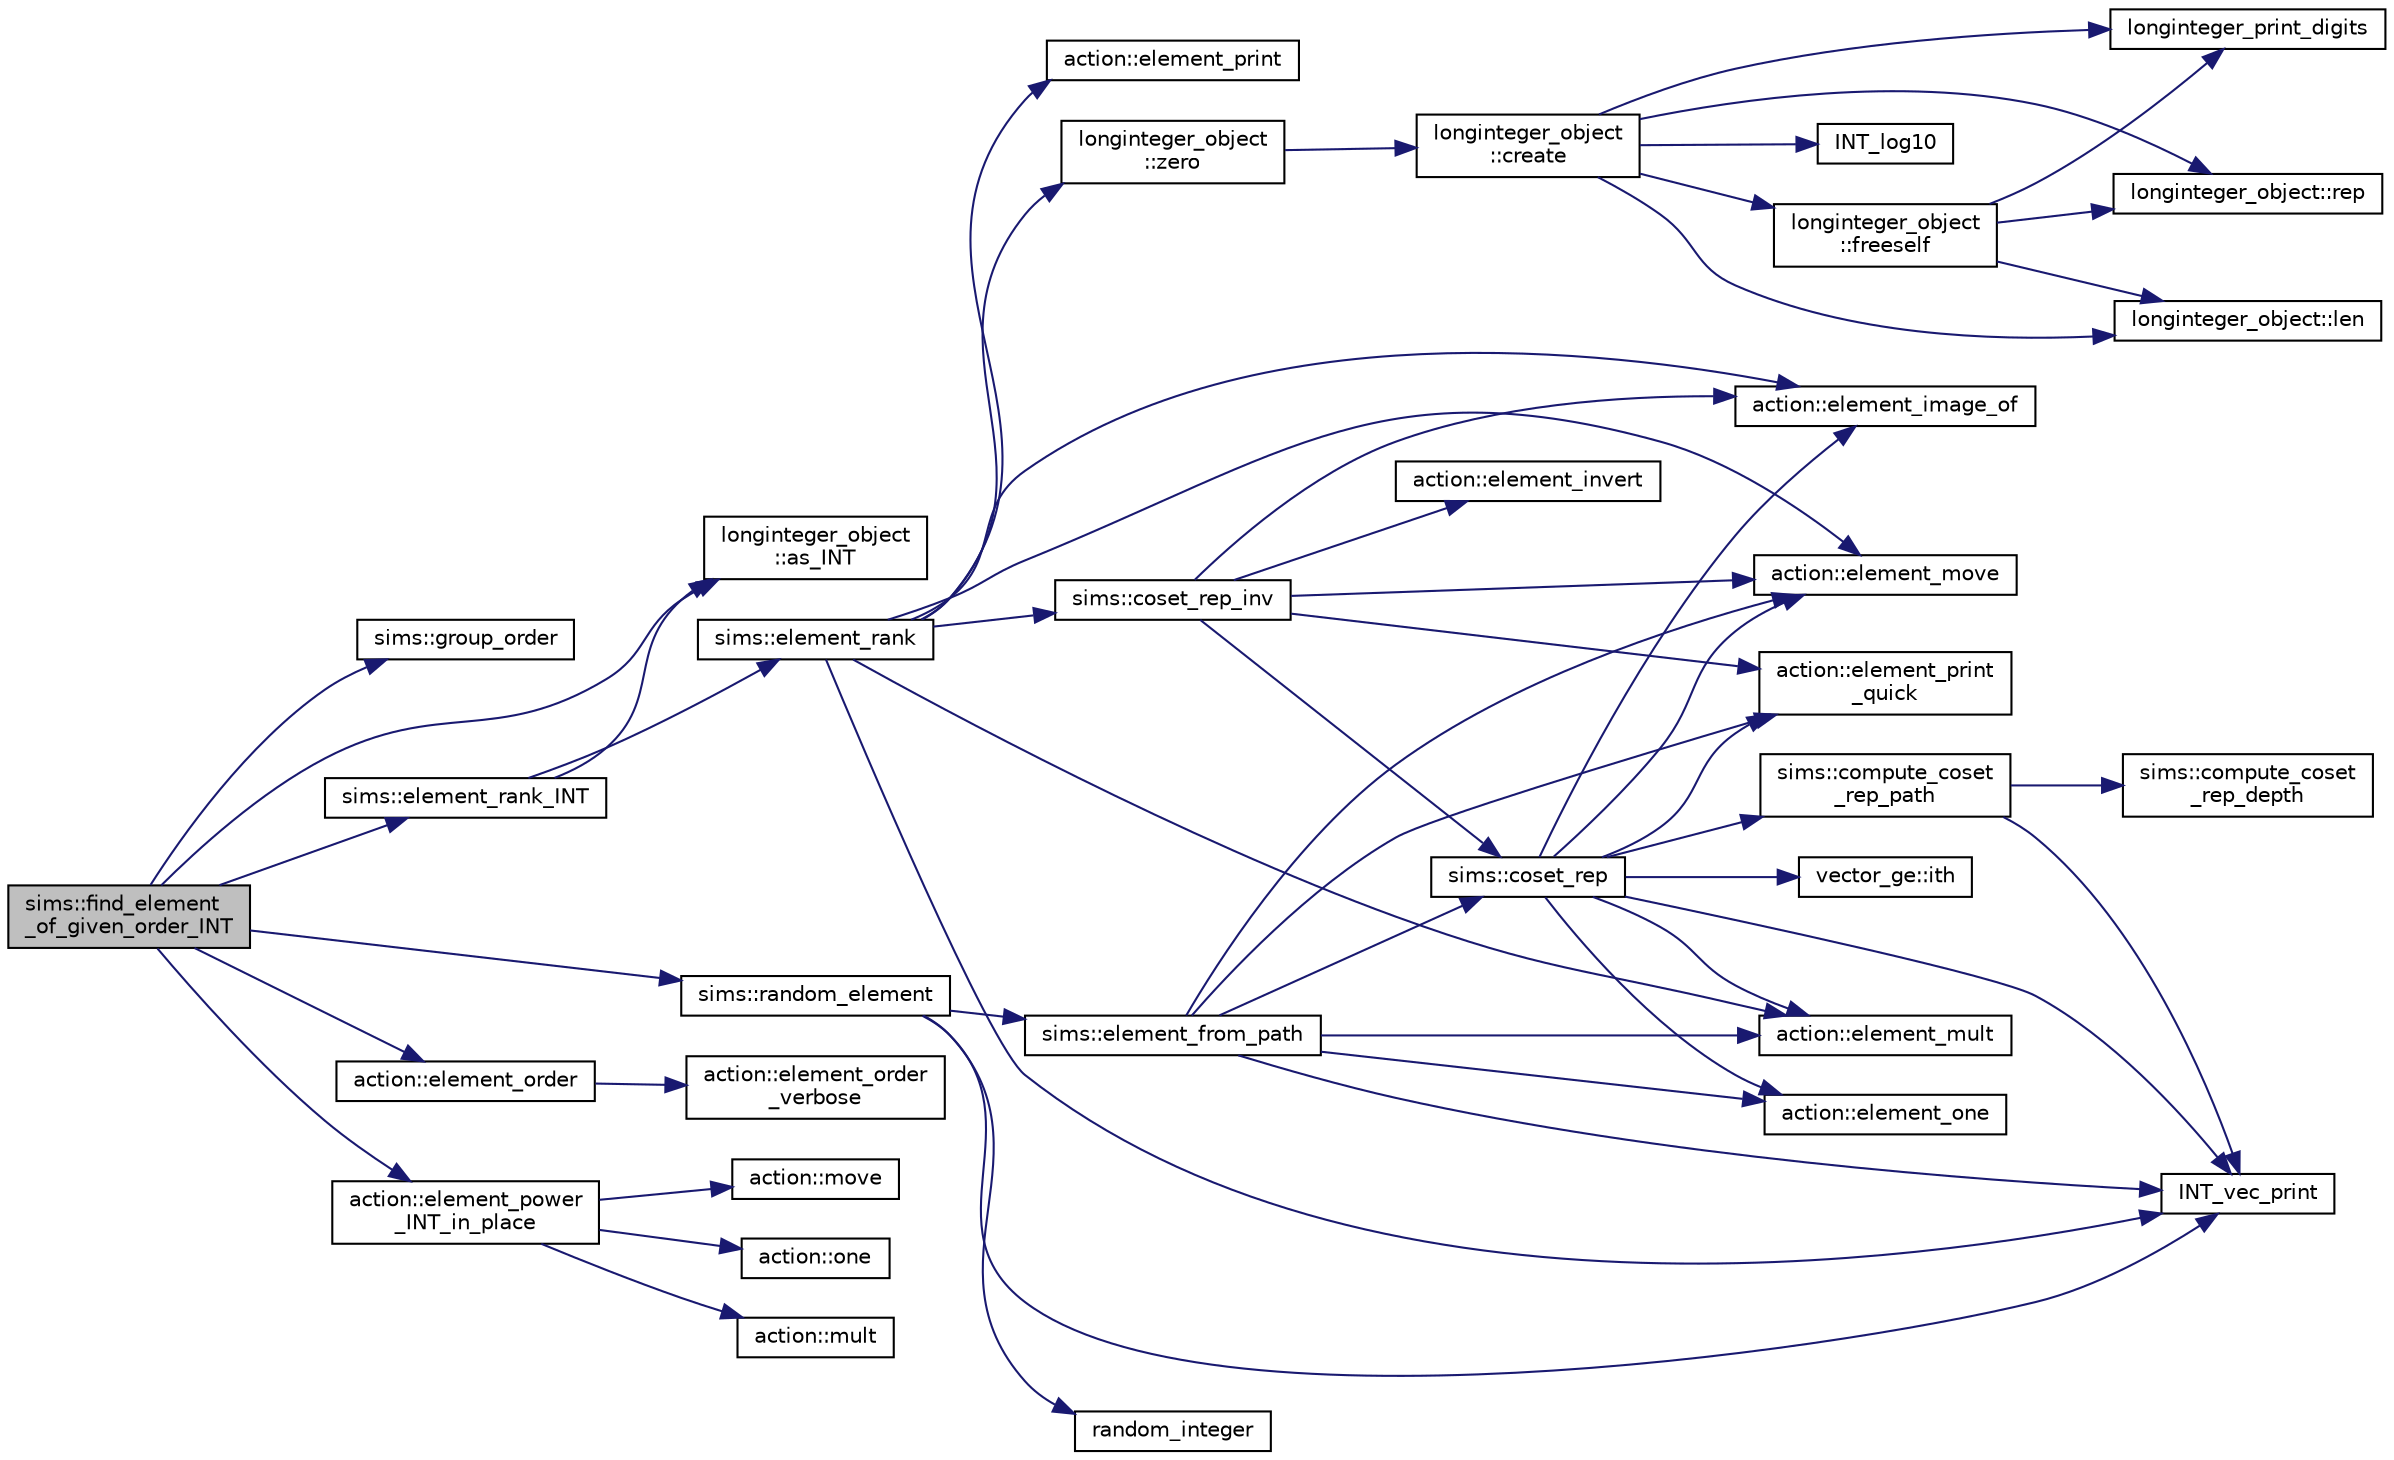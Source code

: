 digraph "sims::find_element_of_given_order_INT"
{
  edge [fontname="Helvetica",fontsize="10",labelfontname="Helvetica",labelfontsize="10"];
  node [fontname="Helvetica",fontsize="10",shape=record];
  rankdir="LR";
  Node4507 [label="sims::find_element\l_of_given_order_INT",height=0.2,width=0.4,color="black", fillcolor="grey75", style="filled", fontcolor="black"];
  Node4507 -> Node4508 [color="midnightblue",fontsize="10",style="solid",fontname="Helvetica"];
  Node4508 [label="sims::group_order",height=0.2,width=0.4,color="black", fillcolor="white", style="filled",URL="$d9/df3/classsims.html#aa442445175656570fa35febbe790efad"];
  Node4507 -> Node4509 [color="midnightblue",fontsize="10",style="solid",fontname="Helvetica"];
  Node4509 [label="longinteger_object\l::as_INT",height=0.2,width=0.4,color="black", fillcolor="white", style="filled",URL="$dd/d7e/classlonginteger__object.html#afb992d4679a6741acc63c8bcba27971e"];
  Node4507 -> Node4510 [color="midnightblue",fontsize="10",style="solid",fontname="Helvetica"];
  Node4510 [label="sims::random_element",height=0.2,width=0.4,color="black", fillcolor="white", style="filled",URL="$d9/df3/classsims.html#a28e72977652add0bb45a5f703243fd33"];
  Node4510 -> Node4511 [color="midnightblue",fontsize="10",style="solid",fontname="Helvetica"];
  Node4511 [label="INT_vec_print",height=0.2,width=0.4,color="black", fillcolor="white", style="filled",URL="$df/dbf/sajeeb_8_c.html#a79a5901af0b47dd0d694109543c027fe"];
  Node4510 -> Node4512 [color="midnightblue",fontsize="10",style="solid",fontname="Helvetica"];
  Node4512 [label="random_integer",height=0.2,width=0.4,color="black", fillcolor="white", style="filled",URL="$d5/db4/io__and__os_8h.html#a509937846575424b1c8863e1bb96a766"];
  Node4510 -> Node4513 [color="midnightblue",fontsize="10",style="solid",fontname="Helvetica"];
  Node4513 [label="sims::element_from_path",height=0.2,width=0.4,color="black", fillcolor="white", style="filled",URL="$d9/df3/classsims.html#a4a9bc25b1b8e61ba34d6d3d9f9fb8ab8"];
  Node4513 -> Node4511 [color="midnightblue",fontsize="10",style="solid",fontname="Helvetica"];
  Node4513 -> Node4514 [color="midnightblue",fontsize="10",style="solid",fontname="Helvetica"];
  Node4514 [label="action::element_one",height=0.2,width=0.4,color="black", fillcolor="white", style="filled",URL="$d2/d86/classaction.html#a780a105daf04d6d1fe7e2f63b3c88e3b"];
  Node4513 -> Node4515 [color="midnightblue",fontsize="10",style="solid",fontname="Helvetica"];
  Node4515 [label="sims::coset_rep",height=0.2,width=0.4,color="black", fillcolor="white", style="filled",URL="$d9/df3/classsims.html#a3d669dba4d005cd2399388f27f44cd04"];
  Node4515 -> Node4516 [color="midnightblue",fontsize="10",style="solid",fontname="Helvetica"];
  Node4516 [label="sims::compute_coset\l_rep_path",height=0.2,width=0.4,color="black", fillcolor="white", style="filled",URL="$d9/df3/classsims.html#a22a53a24eb86dcfe54cb3588776a4d96"];
  Node4516 -> Node4517 [color="midnightblue",fontsize="10",style="solid",fontname="Helvetica"];
  Node4517 [label="sims::compute_coset\l_rep_depth",height=0.2,width=0.4,color="black", fillcolor="white", style="filled",URL="$d9/df3/classsims.html#abfeb782bd253f1df5253486afb120f6f"];
  Node4516 -> Node4511 [color="midnightblue",fontsize="10",style="solid",fontname="Helvetica"];
  Node4515 -> Node4511 [color="midnightblue",fontsize="10",style="solid",fontname="Helvetica"];
  Node4515 -> Node4514 [color="midnightblue",fontsize="10",style="solid",fontname="Helvetica"];
  Node4515 -> Node4518 [color="midnightblue",fontsize="10",style="solid",fontname="Helvetica"];
  Node4518 [label="vector_ge::ith",height=0.2,width=0.4,color="black", fillcolor="white", style="filled",URL="$d4/d6e/classvector__ge.html#a1ff002e8b746a9beb119d57dcd4a15ff"];
  Node4515 -> Node4519 [color="midnightblue",fontsize="10",style="solid",fontname="Helvetica"];
  Node4519 [label="action::element_print\l_quick",height=0.2,width=0.4,color="black", fillcolor="white", style="filled",URL="$d2/d86/classaction.html#a4844680cf6750396f76494a28655265b"];
  Node4515 -> Node4520 [color="midnightblue",fontsize="10",style="solid",fontname="Helvetica"];
  Node4520 [label="action::element_mult",height=0.2,width=0.4,color="black", fillcolor="white", style="filled",URL="$d2/d86/classaction.html#ae9e36b2cae1f0f7bd7144097fa9a34b3"];
  Node4515 -> Node4521 [color="midnightblue",fontsize="10",style="solid",fontname="Helvetica"];
  Node4521 [label="action::element_move",height=0.2,width=0.4,color="black", fillcolor="white", style="filled",URL="$d2/d86/classaction.html#a550947491bbb534d3d7951f50198a874"];
  Node4515 -> Node4522 [color="midnightblue",fontsize="10",style="solid",fontname="Helvetica"];
  Node4522 [label="action::element_image_of",height=0.2,width=0.4,color="black", fillcolor="white", style="filled",URL="$d2/d86/classaction.html#ae09559d4537a048fc860f8a74a31393d"];
  Node4513 -> Node4519 [color="midnightblue",fontsize="10",style="solid",fontname="Helvetica"];
  Node4513 -> Node4520 [color="midnightblue",fontsize="10",style="solid",fontname="Helvetica"];
  Node4513 -> Node4521 [color="midnightblue",fontsize="10",style="solid",fontname="Helvetica"];
  Node4507 -> Node4523 [color="midnightblue",fontsize="10",style="solid",fontname="Helvetica"];
  Node4523 [label="action::element_order",height=0.2,width=0.4,color="black", fillcolor="white", style="filled",URL="$d2/d86/classaction.html#a50046bf5383ee5febe5a882677626d34"];
  Node4523 -> Node4524 [color="midnightblue",fontsize="10",style="solid",fontname="Helvetica"];
  Node4524 [label="action::element_order\l_verbose",height=0.2,width=0.4,color="black", fillcolor="white", style="filled",URL="$d2/d86/classaction.html#add2dfd7b5222e51853d8f8dfd53eb95d"];
  Node4507 -> Node4525 [color="midnightblue",fontsize="10",style="solid",fontname="Helvetica"];
  Node4525 [label="action::element_power\l_INT_in_place",height=0.2,width=0.4,color="black", fillcolor="white", style="filled",URL="$d2/d86/classaction.html#a960e23ddda7996a5573759048949dac0"];
  Node4525 -> Node4526 [color="midnightblue",fontsize="10",style="solid",fontname="Helvetica"];
  Node4526 [label="action::move",height=0.2,width=0.4,color="black", fillcolor="white", style="filled",URL="$d2/d86/classaction.html#ab857fef69d8687a7926a9e4a00dd77ee"];
  Node4525 -> Node4527 [color="midnightblue",fontsize="10",style="solid",fontname="Helvetica"];
  Node4527 [label="action::one",height=0.2,width=0.4,color="black", fillcolor="white", style="filled",URL="$d2/d86/classaction.html#add7bc79f24ce000a0ca5a7c3f2ec6a55"];
  Node4525 -> Node4528 [color="midnightblue",fontsize="10",style="solid",fontname="Helvetica"];
  Node4528 [label="action::mult",height=0.2,width=0.4,color="black", fillcolor="white", style="filled",URL="$d2/d86/classaction.html#a97d41015c3985091d0f4cd34e0180ea7"];
  Node4507 -> Node4529 [color="midnightblue",fontsize="10",style="solid",fontname="Helvetica"];
  Node4529 [label="sims::element_rank_INT",height=0.2,width=0.4,color="black", fillcolor="white", style="filled",URL="$d9/df3/classsims.html#a8ff29017c518c9ed459a7ea9eade2974"];
  Node4529 -> Node4530 [color="midnightblue",fontsize="10",style="solid",fontname="Helvetica"];
  Node4530 [label="sims::element_rank",height=0.2,width=0.4,color="black", fillcolor="white", style="filled",URL="$d9/df3/classsims.html#a00fb332192d01becb17b6a059482fc8d"];
  Node4530 -> Node4521 [color="midnightblue",fontsize="10",style="solid",fontname="Helvetica"];
  Node4530 -> Node4531 [color="midnightblue",fontsize="10",style="solid",fontname="Helvetica"];
  Node4531 [label="longinteger_object\l::zero",height=0.2,width=0.4,color="black", fillcolor="white", style="filled",URL="$dd/d7e/classlonginteger__object.html#a6cdf946c2eb5e3e71ffb534716fa8a86"];
  Node4531 -> Node4532 [color="midnightblue",fontsize="10",style="solid",fontname="Helvetica"];
  Node4532 [label="longinteger_object\l::create",height=0.2,width=0.4,color="black", fillcolor="white", style="filled",URL="$dd/d7e/classlonginteger__object.html#a95d2eebc60849c3963a49298b1f498c2"];
  Node4532 -> Node4533 [color="midnightblue",fontsize="10",style="solid",fontname="Helvetica"];
  Node4533 [label="longinteger_object\l::freeself",height=0.2,width=0.4,color="black", fillcolor="white", style="filled",URL="$dd/d7e/classlonginteger__object.html#a06450f8c4795d81da6d680830ef958a1"];
  Node4533 -> Node4534 [color="midnightblue",fontsize="10",style="solid",fontname="Helvetica"];
  Node4534 [label="longinteger_print_digits",height=0.2,width=0.4,color="black", fillcolor="white", style="filled",URL="$de/dc5/algebra__and__number__theory_8h.html#ac2bac7b12f5b6440b8dad275cd7a157d"];
  Node4533 -> Node4535 [color="midnightblue",fontsize="10",style="solid",fontname="Helvetica"];
  Node4535 [label="longinteger_object::rep",height=0.2,width=0.4,color="black", fillcolor="white", style="filled",URL="$dd/d7e/classlonginteger__object.html#a3ecaf12738cc721d281c416503f241e2"];
  Node4533 -> Node4536 [color="midnightblue",fontsize="10",style="solid",fontname="Helvetica"];
  Node4536 [label="longinteger_object::len",height=0.2,width=0.4,color="black", fillcolor="white", style="filled",URL="$dd/d7e/classlonginteger__object.html#a0bfeae35be8a6fd44ed7f76413596ab1"];
  Node4532 -> Node4537 [color="midnightblue",fontsize="10",style="solid",fontname="Helvetica"];
  Node4537 [label="INT_log10",height=0.2,width=0.4,color="black", fillcolor="white", style="filled",URL="$de/dc5/algebra__and__number__theory_8h.html#a98bc0a6c562370a355165d2538dac250"];
  Node4532 -> Node4534 [color="midnightblue",fontsize="10",style="solid",fontname="Helvetica"];
  Node4532 -> Node4535 [color="midnightblue",fontsize="10",style="solid",fontname="Helvetica"];
  Node4532 -> Node4536 [color="midnightblue",fontsize="10",style="solid",fontname="Helvetica"];
  Node4530 -> Node4522 [color="midnightblue",fontsize="10",style="solid",fontname="Helvetica"];
  Node4530 -> Node4511 [color="midnightblue",fontsize="10",style="solid",fontname="Helvetica"];
  Node4530 -> Node4538 [color="midnightblue",fontsize="10",style="solid",fontname="Helvetica"];
  Node4538 [label="action::element_print",height=0.2,width=0.4,color="black", fillcolor="white", style="filled",URL="$d2/d86/classaction.html#ae38c3ef3c1125213733d63c6fc3c40cd"];
  Node4530 -> Node4539 [color="midnightblue",fontsize="10",style="solid",fontname="Helvetica"];
  Node4539 [label="sims::coset_rep_inv",height=0.2,width=0.4,color="black", fillcolor="white", style="filled",URL="$d9/df3/classsims.html#a388f523d4ec997fce4e9ede924de99b9"];
  Node4539 -> Node4515 [color="midnightblue",fontsize="10",style="solid",fontname="Helvetica"];
  Node4539 -> Node4519 [color="midnightblue",fontsize="10",style="solid",fontname="Helvetica"];
  Node4539 -> Node4522 [color="midnightblue",fontsize="10",style="solid",fontname="Helvetica"];
  Node4539 -> Node4540 [color="midnightblue",fontsize="10",style="solid",fontname="Helvetica"];
  Node4540 [label="action::element_invert",height=0.2,width=0.4,color="black", fillcolor="white", style="filled",URL="$d2/d86/classaction.html#aa4bd01e338497714586636751fcef436"];
  Node4539 -> Node4521 [color="midnightblue",fontsize="10",style="solid",fontname="Helvetica"];
  Node4530 -> Node4520 [color="midnightblue",fontsize="10",style="solid",fontname="Helvetica"];
  Node4529 -> Node4509 [color="midnightblue",fontsize="10",style="solid",fontname="Helvetica"];
}
